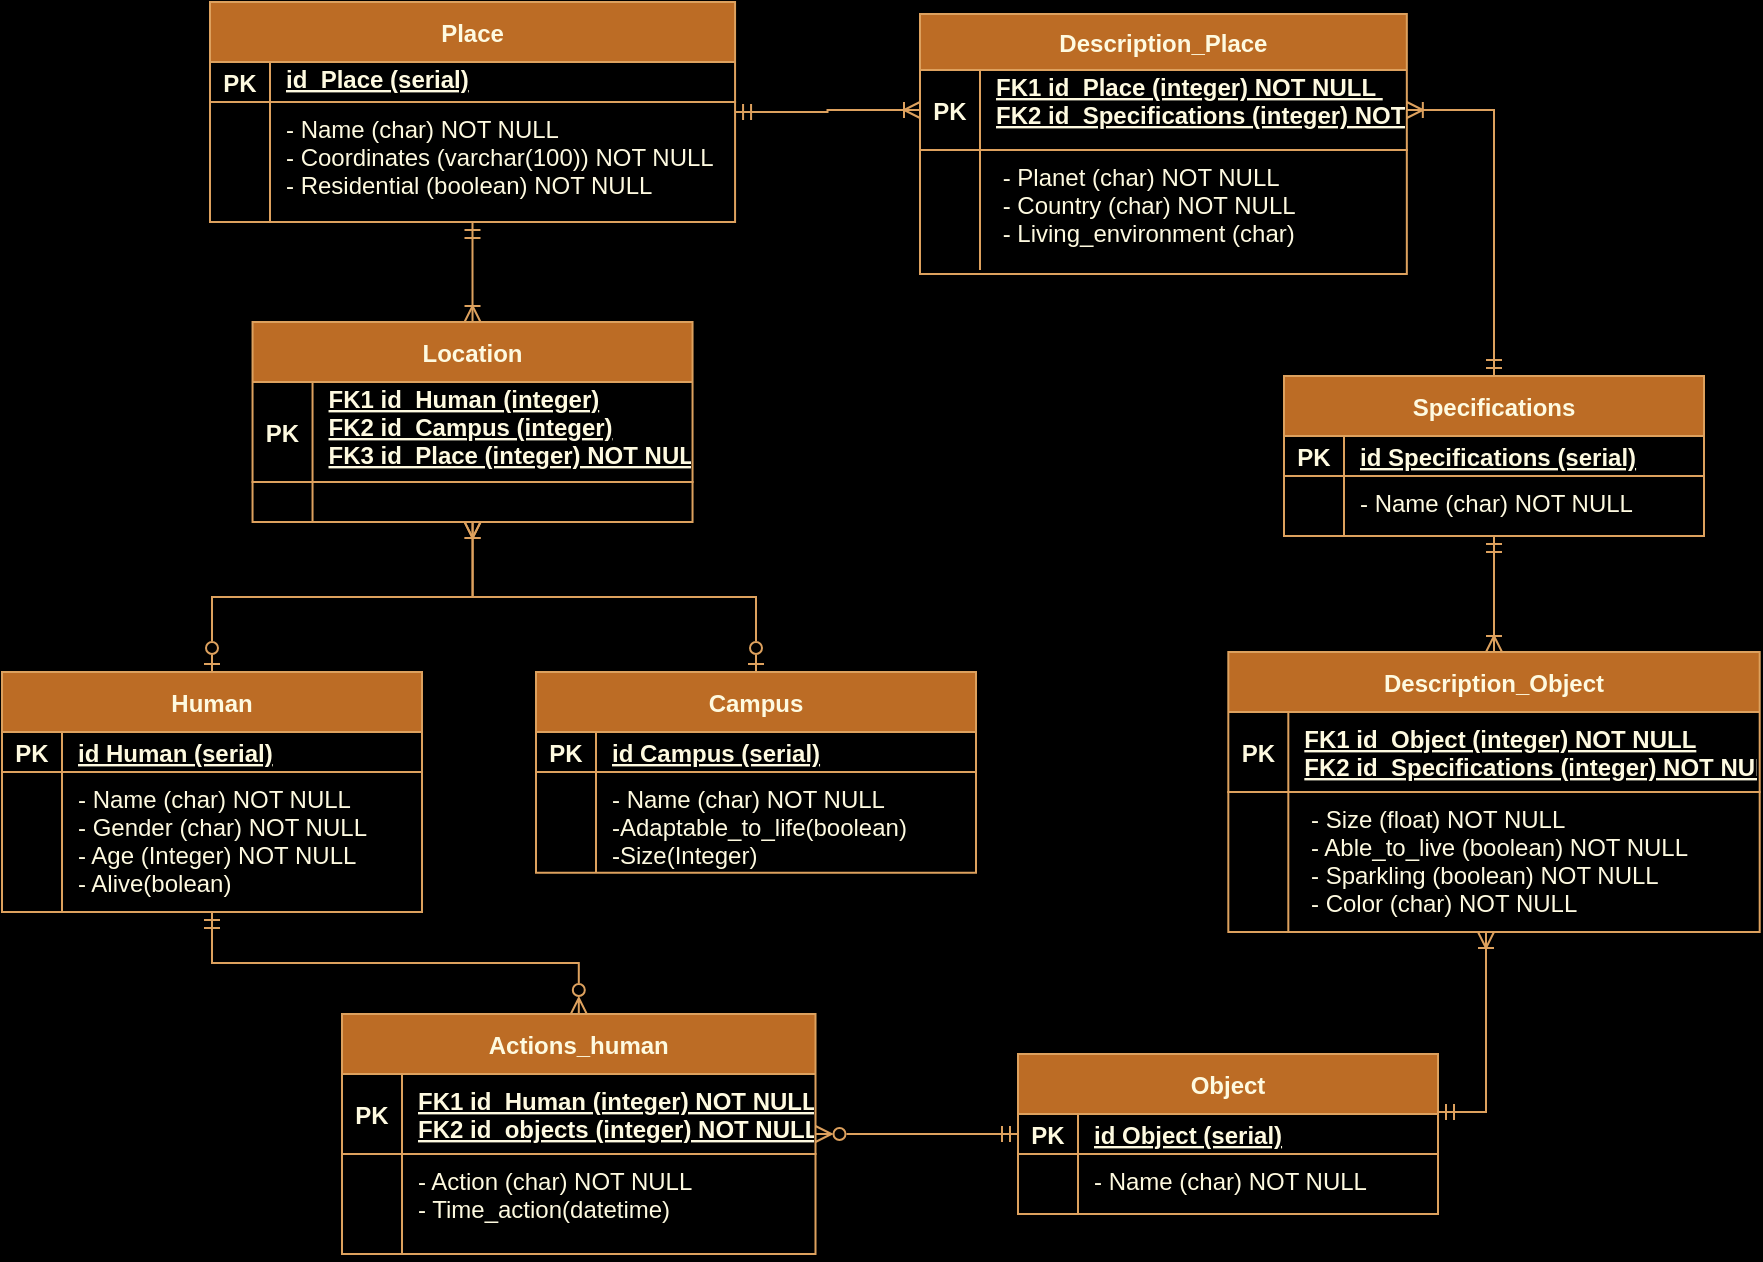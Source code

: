 <mxfile version="24.0.7" type="device">
  <diagram name="Страница — 1" id="NnZHxPoPoMswubaMTCdp">
    <mxGraphModel dx="1213" dy="665" grid="0" gridSize="10" guides="1" tooltips="1" connect="1" arrows="1" fold="1" page="0" pageScale="1" pageWidth="827" pageHeight="1169" background="#000000" math="0" shadow="0">
      <root>
        <mxCell id="0" />
        <mxCell id="1" parent="0" />
        <mxCell id="3BxS0lXqYDwHfiZHYGs5-8" style="edgeStyle=orthogonalEdgeStyle;rounded=0;orthogonalLoop=1;jettySize=auto;html=1;entryX=0.5;entryY=0;entryDx=0;entryDy=0;startArrow=ERmandOne;startFill=0;endArrow=ERoneToMany;endFill=0;labelBackgroundColor=none;strokeColor=#DDA15E;fontColor=default;" parent="1" source="2j_MNDeDKbysm00fd2UD-6" target="3BxS0lXqYDwHfiZHYGs5-1" edge="1">
          <mxGeometry relative="1" as="geometry" />
        </mxCell>
        <mxCell id="3BxS0lXqYDwHfiZHYGs5-43" style="edgeStyle=orthogonalEdgeStyle;rounded=0;orthogonalLoop=1;jettySize=auto;html=1;entryX=0;entryY=0.5;entryDx=0;entryDy=0;startArrow=ERmandOne;startFill=0;endArrow=ERoneToMany;endFill=0;labelBackgroundColor=none;strokeColor=#DDA15E;fontColor=default;" parent="1" source="2j_MNDeDKbysm00fd2UD-6" target="3BxS0lXqYDwHfiZHYGs5-37" edge="1">
          <mxGeometry relative="1" as="geometry" />
        </mxCell>
        <mxCell id="2j_MNDeDKbysm00fd2UD-6" value="Place" style="shape=table;startSize=30;container=1;collapsible=1;childLayout=tableLayout;fixedRows=1;rowLines=0;fontStyle=1;align=center;resizeLast=1;verticalAlign=middle;labelBackgroundColor=none;fillColor=#BC6C25;strokeColor=#DDA15E;fontColor=#FEFAE0;" parent="1" vertex="1">
          <mxGeometry x="124" y="65" width="262.537" height="110" as="geometry">
            <mxRectangle x="-10" y="10" width="180" height="30" as="alternateBounds" />
          </mxGeometry>
        </mxCell>
        <mxCell id="2j_MNDeDKbysm00fd2UD-7" value="" style="shape=partialRectangle;collapsible=0;dropTarget=0;pointerEvents=0;fillColor=none;points=[[0,0.5],[1,0.5]];portConstraint=eastwest;top=0;left=0;right=0;bottom=1;labelBackgroundColor=none;strokeColor=#DDA15E;fontColor=#FEFAE0;" parent="2j_MNDeDKbysm00fd2UD-6" vertex="1">
          <mxGeometry y="30" width="262.537" height="20" as="geometry" />
        </mxCell>
        <mxCell id="2j_MNDeDKbysm00fd2UD-8" value="PK" style="shape=partialRectangle;overflow=hidden;connectable=0;fillColor=none;top=0;left=0;bottom=0;right=0;fontStyle=1;labelBackgroundColor=none;strokeColor=#DDA15E;fontColor=#FEFAE0;" parent="2j_MNDeDKbysm00fd2UD-7" vertex="1">
          <mxGeometry width="30" height="20" as="geometry">
            <mxRectangle width="30" height="20" as="alternateBounds" />
          </mxGeometry>
        </mxCell>
        <mxCell id="2j_MNDeDKbysm00fd2UD-9" value="id_Place (serial)&#xa;" style="shape=partialRectangle;overflow=hidden;connectable=0;fillColor=none;top=0;left=0;bottom=0;right=0;align=left;spacingLeft=6;fontStyle=5;labelBackgroundColor=none;strokeColor=#DDA15E;fontColor=#FEFAE0;" parent="2j_MNDeDKbysm00fd2UD-7" vertex="1">
          <mxGeometry x="30" width="232.537" height="20" as="geometry">
            <mxRectangle width="232.537" height="20" as="alternateBounds" />
          </mxGeometry>
        </mxCell>
        <mxCell id="2j_MNDeDKbysm00fd2UD-10" value="" style="shape=partialRectangle;collapsible=0;dropTarget=0;pointerEvents=0;fillColor=none;points=[[0,0.5],[1,0.5]];portConstraint=eastwest;top=0;left=0;right=0;bottom=0;labelBackgroundColor=none;strokeColor=#DDA15E;fontColor=#FEFAE0;" parent="2j_MNDeDKbysm00fd2UD-6" vertex="1">
          <mxGeometry y="50" width="262.537" height="60" as="geometry" />
        </mxCell>
        <mxCell id="2j_MNDeDKbysm00fd2UD-11" value="" style="shape=partialRectangle;overflow=hidden;connectable=0;fillColor=none;top=0;left=0;bottom=0;right=0;labelBackgroundColor=none;strokeColor=#DDA15E;fontColor=#FEFAE0;" parent="2j_MNDeDKbysm00fd2UD-10" vertex="1">
          <mxGeometry width="30" height="60" as="geometry">
            <mxRectangle width="30" height="60" as="alternateBounds" />
          </mxGeometry>
        </mxCell>
        <mxCell id="2j_MNDeDKbysm00fd2UD-12" value="- Name (char) NOT NULL&#xa;- Coordinates (varchar(100)) NOT NULL&#xa;- Residential (boolean) NOT NULL" style="shape=partialRectangle;overflow=hidden;connectable=0;fillColor=none;top=0;left=0;bottom=0;right=0;align=left;spacingLeft=6;verticalAlign=top;labelBackgroundColor=none;strokeColor=#DDA15E;fontColor=#FEFAE0;" parent="2j_MNDeDKbysm00fd2UD-10" vertex="1">
          <mxGeometry x="30" width="232.537" height="60" as="geometry">
            <mxRectangle width="232.537" height="60" as="alternateBounds" />
          </mxGeometry>
        </mxCell>
        <mxCell id="3BxS0lXqYDwHfiZHYGs5-26" style="edgeStyle=orthogonalEdgeStyle;rounded=0;orthogonalLoop=1;jettySize=auto;html=1;startArrow=ERmandOne;startFill=0;endArrow=ERzeroToMany;endFill=0;labelBackgroundColor=none;strokeColor=#DDA15E;fontColor=default;" parent="1" source="2j_MNDeDKbysm00fd2UD-16" target="N_ES1Cp0_HM9sj915b_s-8" edge="1">
          <mxGeometry relative="1" as="geometry" />
        </mxCell>
        <mxCell id="2j_MNDeDKbysm00fd2UD-16" value="Human" style="shape=table;startSize=30;container=1;collapsible=1;childLayout=tableLayout;fixedRows=1;rowLines=0;fontStyle=1;align=center;resizeLast=1;verticalAlign=middle;labelBackgroundColor=none;fillColor=#BC6C25;strokeColor=#DDA15E;fontColor=#FEFAE0;" parent="1" vertex="1">
          <mxGeometry x="20" y="400" width="210" height="120" as="geometry">
            <mxRectangle x="-10" y="10" width="180" height="30" as="alternateBounds" />
          </mxGeometry>
        </mxCell>
        <mxCell id="2j_MNDeDKbysm00fd2UD-17" value="" style="shape=partialRectangle;collapsible=0;dropTarget=0;pointerEvents=0;fillColor=none;points=[[0,0.5],[1,0.5]];portConstraint=eastwest;top=0;left=0;right=0;bottom=1;labelBackgroundColor=none;strokeColor=#DDA15E;fontColor=#FEFAE0;" parent="2j_MNDeDKbysm00fd2UD-16" vertex="1">
          <mxGeometry y="30" width="210" height="20" as="geometry" />
        </mxCell>
        <mxCell id="2j_MNDeDKbysm00fd2UD-18" value="PK" style="shape=partialRectangle;overflow=hidden;connectable=0;fillColor=none;top=0;left=0;bottom=0;right=0;fontStyle=1;labelBackgroundColor=none;strokeColor=#DDA15E;fontColor=#FEFAE0;" parent="2j_MNDeDKbysm00fd2UD-17" vertex="1">
          <mxGeometry width="30" height="20" as="geometry">
            <mxRectangle width="30" height="20" as="alternateBounds" />
          </mxGeometry>
        </mxCell>
        <mxCell id="2j_MNDeDKbysm00fd2UD-19" value="id Human (serial)" style="shape=partialRectangle;overflow=hidden;connectable=0;fillColor=none;top=0;left=0;bottom=0;right=0;align=left;spacingLeft=6;fontStyle=5;labelBackgroundColor=none;strokeColor=#DDA15E;fontColor=#FEFAE0;" parent="2j_MNDeDKbysm00fd2UD-17" vertex="1">
          <mxGeometry x="30" width="180" height="20" as="geometry">
            <mxRectangle width="180" height="20" as="alternateBounds" />
          </mxGeometry>
        </mxCell>
        <mxCell id="2j_MNDeDKbysm00fd2UD-20" value="" style="shape=partialRectangle;collapsible=0;dropTarget=0;pointerEvents=0;fillColor=none;points=[[0,0.5],[1,0.5]];portConstraint=eastwest;top=0;left=0;right=0;bottom=0;labelBackgroundColor=none;strokeColor=#DDA15E;fontColor=#FEFAE0;" parent="2j_MNDeDKbysm00fd2UD-16" vertex="1">
          <mxGeometry y="50" width="210" height="70" as="geometry" />
        </mxCell>
        <mxCell id="2j_MNDeDKbysm00fd2UD-21" value="" style="shape=partialRectangle;overflow=hidden;connectable=0;fillColor=none;top=0;left=0;bottom=0;right=0;labelBackgroundColor=none;strokeColor=#DDA15E;fontColor=#FEFAE0;" parent="2j_MNDeDKbysm00fd2UD-20" vertex="1">
          <mxGeometry width="30" height="70" as="geometry">
            <mxRectangle width="30" height="70" as="alternateBounds" />
          </mxGeometry>
        </mxCell>
        <mxCell id="2j_MNDeDKbysm00fd2UD-22" value="- Name (char) NOT NULL&#xa;- Gender (char) NOT NULL&#xa;- Age (Integer) NOT NULL&#xa;- Alive(bolean) " style="shape=partialRectangle;overflow=hidden;connectable=0;fillColor=none;top=0;left=0;bottom=0;right=0;align=left;spacingLeft=6;verticalAlign=top;labelBackgroundColor=none;strokeColor=#DDA15E;fontColor=#FEFAE0;" parent="2j_MNDeDKbysm00fd2UD-20" vertex="1">
          <mxGeometry x="30" width="180" height="70" as="geometry">
            <mxRectangle width="180" height="70" as="alternateBounds" />
          </mxGeometry>
        </mxCell>
        <mxCell id="N_ES1Cp0_HM9sj915b_s-1" value="Campus" style="shape=table;startSize=30;container=1;collapsible=1;childLayout=tableLayout;fixedRows=1;rowLines=0;fontStyle=1;align=center;resizeLast=1;verticalAlign=middle;labelBackgroundColor=none;fillColor=#BC6C25;strokeColor=#DDA15E;fontColor=#FEFAE0;" parent="1" vertex="1">
          <mxGeometry x="287" y="400" width="220" height="100.417" as="geometry">
            <mxRectangle x="-10" y="10" width="180" height="30" as="alternateBounds" />
          </mxGeometry>
        </mxCell>
        <mxCell id="N_ES1Cp0_HM9sj915b_s-2" value="" style="shape=partialRectangle;collapsible=0;dropTarget=0;pointerEvents=0;fillColor=none;points=[[0,0.5],[1,0.5]];portConstraint=eastwest;top=0;left=0;right=0;bottom=1;labelBackgroundColor=none;strokeColor=#DDA15E;fontColor=#FEFAE0;" parent="N_ES1Cp0_HM9sj915b_s-1" vertex="1">
          <mxGeometry y="30" width="220" height="20" as="geometry" />
        </mxCell>
        <mxCell id="N_ES1Cp0_HM9sj915b_s-3" value="PK" style="shape=partialRectangle;overflow=hidden;connectable=0;fillColor=none;top=0;left=0;bottom=0;right=0;fontStyle=1;labelBackgroundColor=none;strokeColor=#DDA15E;fontColor=#FEFAE0;" parent="N_ES1Cp0_HM9sj915b_s-2" vertex="1">
          <mxGeometry width="30" height="20" as="geometry">
            <mxRectangle width="30" height="20" as="alternateBounds" />
          </mxGeometry>
        </mxCell>
        <mxCell id="N_ES1Cp0_HM9sj915b_s-4" value="id Campus (serial)" style="shape=partialRectangle;overflow=hidden;connectable=0;fillColor=none;top=0;left=0;bottom=0;right=0;align=left;spacingLeft=6;fontStyle=5;labelBackgroundColor=none;strokeColor=#DDA15E;fontColor=#FEFAE0;" parent="N_ES1Cp0_HM9sj915b_s-2" vertex="1">
          <mxGeometry x="30" width="190" height="20" as="geometry">
            <mxRectangle width="190" height="20" as="alternateBounds" />
          </mxGeometry>
        </mxCell>
        <mxCell id="N_ES1Cp0_HM9sj915b_s-5" value="" style="shape=partialRectangle;collapsible=0;dropTarget=0;pointerEvents=0;fillColor=none;points=[[0,0.5],[1,0.5]];portConstraint=eastwest;top=0;left=0;right=0;bottom=0;labelBackgroundColor=none;strokeColor=#DDA15E;fontColor=#FEFAE0;" parent="N_ES1Cp0_HM9sj915b_s-1" vertex="1">
          <mxGeometry y="50" width="220" height="50" as="geometry" />
        </mxCell>
        <mxCell id="N_ES1Cp0_HM9sj915b_s-6" value="" style="shape=partialRectangle;overflow=hidden;connectable=0;fillColor=none;top=0;left=0;bottom=0;right=0;labelBackgroundColor=none;strokeColor=#DDA15E;fontColor=#FEFAE0;" parent="N_ES1Cp0_HM9sj915b_s-5" vertex="1">
          <mxGeometry width="30" height="50" as="geometry">
            <mxRectangle width="30" height="50" as="alternateBounds" />
          </mxGeometry>
        </mxCell>
        <mxCell id="N_ES1Cp0_HM9sj915b_s-7" value="- Name (char) NOT NULL&#xa;-Adaptable_to_life(boolean)&#xa;-Size(Integer)" style="shape=partialRectangle;overflow=hidden;connectable=0;fillColor=none;top=0;left=0;bottom=0;right=0;align=left;spacingLeft=6;verticalAlign=top;labelBackgroundColor=none;strokeColor=#DDA15E;fontColor=#FEFAE0;" parent="N_ES1Cp0_HM9sj915b_s-5" vertex="1">
          <mxGeometry x="30" width="190" height="50" as="geometry">
            <mxRectangle width="190" height="50" as="alternateBounds" />
          </mxGeometry>
        </mxCell>
        <mxCell id="3BxS0lXqYDwHfiZHYGs5-28" style="edgeStyle=orthogonalEdgeStyle;rounded=0;orthogonalLoop=1;jettySize=auto;html=1;entryX=0;entryY=0.5;entryDx=0;entryDy=0;startArrow=ERzeroToMany;startFill=0;endArrow=ERmandOne;endFill=0;labelBackgroundColor=none;strokeColor=#DDA15E;fontColor=default;" parent="1" source="N_ES1Cp0_HM9sj915b_s-8" target="3BxS0lXqYDwHfiZHYGs5-12" edge="1">
          <mxGeometry relative="1" as="geometry" />
        </mxCell>
        <mxCell id="N_ES1Cp0_HM9sj915b_s-8" value="Actions_human" style="shape=table;startSize=30;container=1;collapsible=1;childLayout=tableLayout;fixedRows=1;rowLines=0;fontStyle=1;align=center;resizeLast=1;verticalAlign=middle;labelBackgroundColor=none;fillColor=#BC6C25;strokeColor=#DDA15E;fontColor=#FEFAE0;" parent="1" vertex="1">
          <mxGeometry x="190" y="571" width="236.75" height="120" as="geometry">
            <mxRectangle x="-10" y="10" width="180" height="30" as="alternateBounds" />
          </mxGeometry>
        </mxCell>
        <mxCell id="N_ES1Cp0_HM9sj915b_s-9" value="" style="shape=partialRectangle;collapsible=0;dropTarget=0;pointerEvents=0;fillColor=none;points=[[0,0.5],[1,0.5]];portConstraint=eastwest;top=0;left=0;right=0;bottom=1;labelBackgroundColor=none;strokeColor=#DDA15E;fontColor=#FEFAE0;" parent="N_ES1Cp0_HM9sj915b_s-8" vertex="1">
          <mxGeometry y="30" width="236.75" height="40" as="geometry" />
        </mxCell>
        <mxCell id="N_ES1Cp0_HM9sj915b_s-10" value="PK" style="shape=partialRectangle;overflow=hidden;connectable=0;fillColor=none;top=0;left=0;bottom=0;right=0;fontStyle=1;labelBackgroundColor=none;strokeColor=#DDA15E;fontColor=#FEFAE0;" parent="N_ES1Cp0_HM9sj915b_s-9" vertex="1">
          <mxGeometry width="30" height="40" as="geometry">
            <mxRectangle width="30" height="40" as="alternateBounds" />
          </mxGeometry>
        </mxCell>
        <mxCell id="N_ES1Cp0_HM9sj915b_s-11" value="FK1 id_Human (integer) NOT NULL&#xa;FK2 id_objects (integer) NOT NULL" style="shape=partialRectangle;overflow=hidden;connectable=0;fillColor=none;top=0;left=0;bottom=0;right=0;align=left;spacingLeft=6;fontStyle=5;labelBackgroundColor=none;strokeColor=#DDA15E;fontColor=#FEFAE0;" parent="N_ES1Cp0_HM9sj915b_s-9" vertex="1">
          <mxGeometry x="30" width="206.75" height="40" as="geometry">
            <mxRectangle width="206.75" height="40" as="alternateBounds" />
          </mxGeometry>
        </mxCell>
        <mxCell id="N_ES1Cp0_HM9sj915b_s-12" value="" style="shape=partialRectangle;collapsible=0;dropTarget=0;pointerEvents=0;fillColor=none;points=[[0,0.5],[1,0.5]];portConstraint=eastwest;top=0;left=0;right=0;bottom=0;labelBackgroundColor=none;strokeColor=#DDA15E;fontColor=#FEFAE0;" parent="N_ES1Cp0_HM9sj915b_s-8" vertex="1">
          <mxGeometry y="70" width="236.75" height="50" as="geometry" />
        </mxCell>
        <mxCell id="N_ES1Cp0_HM9sj915b_s-13" value="" style="shape=partialRectangle;overflow=hidden;connectable=0;fillColor=none;top=0;left=0;bottom=0;right=0;labelBackgroundColor=none;strokeColor=#DDA15E;fontColor=#FEFAE0;" parent="N_ES1Cp0_HM9sj915b_s-12" vertex="1">
          <mxGeometry width="30" height="50" as="geometry">
            <mxRectangle width="30" height="50" as="alternateBounds" />
          </mxGeometry>
        </mxCell>
        <mxCell id="N_ES1Cp0_HM9sj915b_s-14" value="- Action (char) NOT NULL&#xa;- Time_action(datetime)" style="shape=partialRectangle;overflow=hidden;connectable=0;fillColor=none;top=0;left=0;bottom=0;right=0;align=left;spacingLeft=6;verticalAlign=top;labelBackgroundColor=none;strokeColor=#DDA15E;fontColor=#FEFAE0;" parent="N_ES1Cp0_HM9sj915b_s-12" vertex="1">
          <mxGeometry x="30" width="206.75" height="50" as="geometry">
            <mxRectangle width="206.75" height="50" as="alternateBounds" />
          </mxGeometry>
        </mxCell>
        <mxCell id="3BxS0lXqYDwHfiZHYGs5-9" style="edgeStyle=orthogonalEdgeStyle;rounded=0;orthogonalLoop=1;jettySize=auto;html=1;startArrow=ERoneToMany;startFill=0;endArrow=ERzeroToOne;endFill=0;labelBackgroundColor=none;strokeColor=#DDA15E;fontColor=default;" parent="1" source="3BxS0lXqYDwHfiZHYGs5-1" target="N_ES1Cp0_HM9sj915b_s-1" edge="1">
          <mxGeometry relative="1" as="geometry" />
        </mxCell>
        <mxCell id="3BxS0lXqYDwHfiZHYGs5-10" style="edgeStyle=orthogonalEdgeStyle;rounded=0;orthogonalLoop=1;jettySize=auto;html=1;entryX=0.5;entryY=0;entryDx=0;entryDy=0;startArrow=ERoneToMany;startFill=0;endArrow=ERzeroToOne;endFill=0;labelBackgroundColor=none;strokeColor=#DDA15E;fontColor=default;" parent="1" source="3BxS0lXqYDwHfiZHYGs5-1" target="2j_MNDeDKbysm00fd2UD-16" edge="1">
          <mxGeometry relative="1" as="geometry" />
        </mxCell>
        <mxCell id="3BxS0lXqYDwHfiZHYGs5-1" value="Location" style="shape=table;startSize=30;container=1;collapsible=1;childLayout=tableLayout;fixedRows=1;rowLines=0;fontStyle=1;align=center;resizeLast=1;verticalAlign=middle;labelBackgroundColor=none;fillColor=#BC6C25;strokeColor=#DDA15E;fontColor=#FEFAE0;" parent="1" vertex="1">
          <mxGeometry x="145.27" y="225" width="220" height="100" as="geometry">
            <mxRectangle x="-10" y="10" width="180" height="30" as="alternateBounds" />
          </mxGeometry>
        </mxCell>
        <mxCell id="3BxS0lXqYDwHfiZHYGs5-2" value="" style="shape=partialRectangle;collapsible=0;dropTarget=0;pointerEvents=0;fillColor=none;points=[[0,0.5],[1,0.5]];portConstraint=eastwest;top=0;left=0;right=0;bottom=1;labelBackgroundColor=none;strokeColor=#DDA15E;fontColor=#FEFAE0;" parent="3BxS0lXqYDwHfiZHYGs5-1" vertex="1">
          <mxGeometry y="30" width="220" height="50" as="geometry" />
        </mxCell>
        <mxCell id="3BxS0lXqYDwHfiZHYGs5-3" value="PK" style="shape=partialRectangle;overflow=hidden;connectable=0;fillColor=none;top=0;left=0;bottom=0;right=0;fontStyle=1;labelBackgroundColor=none;strokeColor=#DDA15E;fontColor=#FEFAE0;" parent="3BxS0lXqYDwHfiZHYGs5-2" vertex="1">
          <mxGeometry width="30" height="50" as="geometry">
            <mxRectangle width="30" height="50" as="alternateBounds" />
          </mxGeometry>
        </mxCell>
        <mxCell id="3BxS0lXqYDwHfiZHYGs5-4" value="FK1 id_Human (integer)&#xa;FK2 id_Campus (integer)&#xa;FK3 id_Place (integer) NOT NULL&#xa;" style="shape=partialRectangle;overflow=hidden;connectable=0;fillColor=none;top=0;left=0;bottom=0;right=0;align=left;spacingLeft=6;fontStyle=5;labelBackgroundColor=none;strokeColor=#DDA15E;fontColor=#FEFAE0;" parent="3BxS0lXqYDwHfiZHYGs5-2" vertex="1">
          <mxGeometry x="30" width="190" height="50" as="geometry">
            <mxRectangle width="190" height="50" as="alternateBounds" />
          </mxGeometry>
        </mxCell>
        <mxCell id="3BxS0lXqYDwHfiZHYGs5-5" value="" style="shape=partialRectangle;collapsible=0;dropTarget=0;pointerEvents=0;fillColor=none;points=[[0,0.5],[1,0.5]];portConstraint=eastwest;top=0;left=0;right=0;bottom=0;labelBackgroundColor=none;strokeColor=#DDA15E;fontColor=#FEFAE0;" parent="3BxS0lXqYDwHfiZHYGs5-1" vertex="1">
          <mxGeometry y="80" width="220" height="20" as="geometry" />
        </mxCell>
        <mxCell id="3BxS0lXqYDwHfiZHYGs5-6" value="" style="shape=partialRectangle;overflow=hidden;connectable=0;fillColor=none;top=0;left=0;bottom=0;right=0;labelBackgroundColor=none;strokeColor=#DDA15E;fontColor=#FEFAE0;" parent="3BxS0lXqYDwHfiZHYGs5-5" vertex="1">
          <mxGeometry width="30" height="20" as="geometry">
            <mxRectangle width="30" height="20" as="alternateBounds" />
          </mxGeometry>
        </mxCell>
        <mxCell id="3BxS0lXqYDwHfiZHYGs5-7" value="" style="shape=partialRectangle;overflow=hidden;connectable=0;fillColor=none;top=0;left=0;bottom=0;right=0;align=left;spacingLeft=6;verticalAlign=top;labelBackgroundColor=none;strokeColor=#DDA15E;fontColor=#FEFAE0;" parent="3BxS0lXqYDwHfiZHYGs5-5" vertex="1">
          <mxGeometry x="30" width="190" height="20" as="geometry">
            <mxRectangle width="190" height="20" as="alternateBounds" />
          </mxGeometry>
        </mxCell>
        <mxCell id="3BxS0lXqYDwHfiZHYGs5-11" value="Object" style="shape=table;startSize=30;container=1;collapsible=1;childLayout=tableLayout;fixedRows=1;rowLines=0;fontStyle=1;align=center;resizeLast=1;verticalAlign=middle;labelBackgroundColor=none;fillColor=#BC6C25;strokeColor=#DDA15E;fontColor=#FEFAE0;" parent="1" vertex="1">
          <mxGeometry x="528" y="591" width="210" height="80" as="geometry">
            <mxRectangle x="-10" y="10" width="180" height="30" as="alternateBounds" />
          </mxGeometry>
        </mxCell>
        <mxCell id="3BxS0lXqYDwHfiZHYGs5-12" value="" style="shape=partialRectangle;collapsible=0;dropTarget=0;pointerEvents=0;fillColor=none;points=[[0,0.5],[1,0.5]];portConstraint=eastwest;top=0;left=0;right=0;bottom=1;labelBackgroundColor=none;strokeColor=#DDA15E;fontColor=#FEFAE0;" parent="3BxS0lXqYDwHfiZHYGs5-11" vertex="1">
          <mxGeometry y="30" width="210" height="20" as="geometry" />
        </mxCell>
        <mxCell id="3BxS0lXqYDwHfiZHYGs5-13" value="PK" style="shape=partialRectangle;overflow=hidden;connectable=0;fillColor=none;top=0;left=0;bottom=0;right=0;fontStyle=1;labelBackgroundColor=none;strokeColor=#DDA15E;fontColor=#FEFAE0;" parent="3BxS0lXqYDwHfiZHYGs5-12" vertex="1">
          <mxGeometry width="30" height="20" as="geometry">
            <mxRectangle width="30" height="20" as="alternateBounds" />
          </mxGeometry>
        </mxCell>
        <mxCell id="3BxS0lXqYDwHfiZHYGs5-14" value="id Object (serial)" style="shape=partialRectangle;overflow=hidden;connectable=0;fillColor=none;top=0;left=0;bottom=0;right=0;align=left;spacingLeft=6;fontStyle=5;labelBackgroundColor=none;strokeColor=#DDA15E;fontColor=#FEFAE0;" parent="3BxS0lXqYDwHfiZHYGs5-12" vertex="1">
          <mxGeometry x="30" width="180" height="20" as="geometry">
            <mxRectangle width="180" height="20" as="alternateBounds" />
          </mxGeometry>
        </mxCell>
        <mxCell id="3BxS0lXqYDwHfiZHYGs5-15" value="" style="shape=partialRectangle;collapsible=0;dropTarget=0;pointerEvents=0;fillColor=none;points=[[0,0.5],[1,0.5]];portConstraint=eastwest;top=0;left=0;right=0;bottom=0;labelBackgroundColor=none;strokeColor=#DDA15E;fontColor=#FEFAE0;" parent="3BxS0lXqYDwHfiZHYGs5-11" vertex="1">
          <mxGeometry y="50" width="210" height="30" as="geometry" />
        </mxCell>
        <mxCell id="3BxS0lXqYDwHfiZHYGs5-16" value="" style="shape=partialRectangle;overflow=hidden;connectable=0;fillColor=none;top=0;left=0;bottom=0;right=0;labelBackgroundColor=none;strokeColor=#DDA15E;fontColor=#FEFAE0;" parent="3BxS0lXqYDwHfiZHYGs5-15" vertex="1">
          <mxGeometry width="30" height="30" as="geometry">
            <mxRectangle width="30" height="30" as="alternateBounds" />
          </mxGeometry>
        </mxCell>
        <mxCell id="3BxS0lXqYDwHfiZHYGs5-17" value="- Name (char) NOT NULL&#xa;" style="shape=partialRectangle;overflow=hidden;connectable=0;fillColor=none;top=0;left=0;bottom=0;right=0;align=left;spacingLeft=6;verticalAlign=top;labelBackgroundColor=none;strokeColor=#DDA15E;fontColor=#FEFAE0;" parent="3BxS0lXqYDwHfiZHYGs5-15" vertex="1">
          <mxGeometry x="30" width="180" height="30" as="geometry">
            <mxRectangle width="180" height="30" as="alternateBounds" />
          </mxGeometry>
        </mxCell>
        <mxCell id="3BxS0lXqYDwHfiZHYGs5-44" style="edgeStyle=orthogonalEdgeStyle;rounded=0;orthogonalLoop=1;jettySize=auto;html=1;entryX=1;entryY=0.5;entryDx=0;entryDy=0;startArrow=ERmandOne;startFill=0;endArrow=ERoneToMany;endFill=0;labelBackgroundColor=none;strokeColor=#DDA15E;fontColor=default;" parent="1" source="3BxS0lXqYDwHfiZHYGs5-19" target="3BxS0lXqYDwHfiZHYGs5-37" edge="1">
          <mxGeometry relative="1" as="geometry" />
        </mxCell>
        <mxCell id="3BxS0lXqYDwHfiZHYGs5-46" style="edgeStyle=orthogonalEdgeStyle;rounded=0;orthogonalLoop=1;jettySize=auto;html=1;entryX=0.5;entryY=0;entryDx=0;entryDy=0;endArrow=ERoneToMany;endFill=0;startArrow=ERmandOne;startFill=0;labelBackgroundColor=none;strokeColor=#DDA15E;fontColor=default;" parent="1" source="3BxS0lXqYDwHfiZHYGs5-19" target="3BxS0lXqYDwHfiZHYGs5-29" edge="1">
          <mxGeometry relative="1" as="geometry" />
        </mxCell>
        <mxCell id="3BxS0lXqYDwHfiZHYGs5-19" value="Specifications" style="shape=table;startSize=30;container=1;collapsible=1;childLayout=tableLayout;fixedRows=1;rowLines=0;fontStyle=1;align=center;resizeLast=1;verticalAlign=middle;labelBackgroundColor=none;fillColor=#BC6C25;strokeColor=#DDA15E;fontColor=#FEFAE0;" parent="1" vertex="1">
          <mxGeometry x="661" y="252" width="210" height="80" as="geometry">
            <mxRectangle x="-10" y="10" width="180" height="30" as="alternateBounds" />
          </mxGeometry>
        </mxCell>
        <mxCell id="3BxS0lXqYDwHfiZHYGs5-20" value="" style="shape=partialRectangle;collapsible=0;dropTarget=0;pointerEvents=0;fillColor=none;points=[[0,0.5],[1,0.5]];portConstraint=eastwest;top=0;left=0;right=0;bottom=1;labelBackgroundColor=none;strokeColor=#DDA15E;fontColor=#FEFAE0;" parent="3BxS0lXqYDwHfiZHYGs5-19" vertex="1">
          <mxGeometry y="30" width="210" height="20" as="geometry" />
        </mxCell>
        <mxCell id="3BxS0lXqYDwHfiZHYGs5-21" value="PK" style="shape=partialRectangle;overflow=hidden;connectable=0;fillColor=none;top=0;left=0;bottom=0;right=0;fontStyle=1;labelBackgroundColor=none;strokeColor=#DDA15E;fontColor=#FEFAE0;" parent="3BxS0lXqYDwHfiZHYGs5-20" vertex="1">
          <mxGeometry width="30" height="20" as="geometry">
            <mxRectangle width="30" height="20" as="alternateBounds" />
          </mxGeometry>
        </mxCell>
        <mxCell id="3BxS0lXqYDwHfiZHYGs5-22" value="id Specifications (serial)" style="shape=partialRectangle;overflow=hidden;connectable=0;fillColor=none;top=0;left=0;bottom=0;right=0;align=left;spacingLeft=6;fontStyle=5;labelBackgroundColor=none;strokeColor=#DDA15E;fontColor=#FEFAE0;" parent="3BxS0lXqYDwHfiZHYGs5-20" vertex="1">
          <mxGeometry x="30" width="180" height="20" as="geometry">
            <mxRectangle width="180" height="20" as="alternateBounds" />
          </mxGeometry>
        </mxCell>
        <mxCell id="3BxS0lXqYDwHfiZHYGs5-23" value="" style="shape=partialRectangle;collapsible=0;dropTarget=0;pointerEvents=0;fillColor=none;points=[[0,0.5],[1,0.5]];portConstraint=eastwest;top=0;left=0;right=0;bottom=0;labelBackgroundColor=none;strokeColor=#DDA15E;fontColor=#FEFAE0;" parent="3BxS0lXqYDwHfiZHYGs5-19" vertex="1">
          <mxGeometry y="50" width="210" height="30" as="geometry" />
        </mxCell>
        <mxCell id="3BxS0lXqYDwHfiZHYGs5-24" value="" style="shape=partialRectangle;overflow=hidden;connectable=0;fillColor=none;top=0;left=0;bottom=0;right=0;labelBackgroundColor=none;strokeColor=#DDA15E;fontColor=#FEFAE0;" parent="3BxS0lXqYDwHfiZHYGs5-23" vertex="1">
          <mxGeometry width="30" height="30" as="geometry">
            <mxRectangle width="30" height="30" as="alternateBounds" />
          </mxGeometry>
        </mxCell>
        <mxCell id="3BxS0lXqYDwHfiZHYGs5-25" value="- Name (char) NOT NULL&#xa;" style="shape=partialRectangle;overflow=hidden;connectable=0;fillColor=none;top=0;left=0;bottom=0;right=0;align=left;spacingLeft=6;verticalAlign=top;labelBackgroundColor=none;strokeColor=#DDA15E;fontColor=#FEFAE0;" parent="3BxS0lXqYDwHfiZHYGs5-23" vertex="1">
          <mxGeometry x="30" width="180" height="30" as="geometry">
            <mxRectangle width="180" height="30" as="alternateBounds" />
          </mxGeometry>
        </mxCell>
        <mxCell id="3BxS0lXqYDwHfiZHYGs5-29" value="Description_Object" style="shape=table;startSize=30;container=1;collapsible=1;childLayout=tableLayout;fixedRows=1;rowLines=0;fontStyle=1;align=center;resizeLast=1;verticalAlign=middle;labelBackgroundColor=none;fillColor=#BC6C25;strokeColor=#DDA15E;fontColor=#FEFAE0;" parent="1" vertex="1">
          <mxGeometry x="633.16" y="390" width="265.689" height="140" as="geometry">
            <mxRectangle x="-10" y="10" width="180" height="30" as="alternateBounds" />
          </mxGeometry>
        </mxCell>
        <mxCell id="3BxS0lXqYDwHfiZHYGs5-30" value="" style="shape=partialRectangle;collapsible=0;dropTarget=0;pointerEvents=0;fillColor=none;points=[[0,0.5],[1,0.5]];portConstraint=eastwest;top=0;left=0;right=0;bottom=1;labelBackgroundColor=none;strokeColor=#DDA15E;fontColor=#FEFAE0;" parent="3BxS0lXqYDwHfiZHYGs5-29" vertex="1">
          <mxGeometry y="30" width="265.689" height="40" as="geometry" />
        </mxCell>
        <mxCell id="3BxS0lXqYDwHfiZHYGs5-31" value="PK" style="shape=partialRectangle;overflow=hidden;connectable=0;fillColor=none;top=0;left=0;bottom=0;right=0;fontStyle=1;labelBackgroundColor=none;strokeColor=#DDA15E;fontColor=#FEFAE0;" parent="3BxS0lXqYDwHfiZHYGs5-30" vertex="1">
          <mxGeometry width="30" height="40" as="geometry">
            <mxRectangle width="30" height="40" as="alternateBounds" />
          </mxGeometry>
        </mxCell>
        <mxCell id="3BxS0lXqYDwHfiZHYGs5-32" value="FK1 id_Object (integer) NOT NULL&#xa;FK2 id_Specifications (integer) NOT NULL" style="shape=partialRectangle;overflow=hidden;connectable=0;fillColor=none;top=0;left=0;bottom=0;right=0;align=left;spacingLeft=6;fontStyle=5;labelBackgroundColor=none;strokeColor=#DDA15E;fontColor=#FEFAE0;" parent="3BxS0lXqYDwHfiZHYGs5-30" vertex="1">
          <mxGeometry x="30" width="235.689" height="40" as="geometry">
            <mxRectangle width="235.689" height="40" as="alternateBounds" />
          </mxGeometry>
        </mxCell>
        <mxCell id="3BxS0lXqYDwHfiZHYGs5-33" value="" style="shape=partialRectangle;collapsible=0;dropTarget=0;pointerEvents=0;fillColor=none;points=[[0,0.5],[1,0.5]];portConstraint=eastwest;top=0;left=0;right=0;bottom=0;labelBackgroundColor=none;strokeColor=#DDA15E;fontColor=#FEFAE0;" parent="3BxS0lXqYDwHfiZHYGs5-29" vertex="1">
          <mxGeometry y="70" width="265.689" height="70" as="geometry" />
        </mxCell>
        <mxCell id="3BxS0lXqYDwHfiZHYGs5-34" value="" style="shape=partialRectangle;overflow=hidden;connectable=0;fillColor=none;top=0;left=0;bottom=0;right=0;labelBackgroundColor=none;strokeColor=#DDA15E;fontColor=#FEFAE0;" parent="3BxS0lXqYDwHfiZHYGs5-33" vertex="1">
          <mxGeometry width="30" height="70" as="geometry">
            <mxRectangle width="30" height="70" as="alternateBounds" />
          </mxGeometry>
        </mxCell>
        <mxCell id="3BxS0lXqYDwHfiZHYGs5-35" value=" - Size (float) NOT NULL&#xa; - Able_to_live (boolean) NOT NULL&#xa; - Sparkling (boolean) NOT NULL&#xa; - Color (char) NOT NULL" style="shape=partialRectangle;overflow=hidden;connectable=0;fillColor=none;top=0;left=0;bottom=0;right=0;align=left;spacingLeft=6;verticalAlign=top;labelBackgroundColor=none;strokeColor=#DDA15E;fontColor=#FEFAE0;" parent="3BxS0lXqYDwHfiZHYGs5-33" vertex="1">
          <mxGeometry x="30" width="235.689" height="70" as="geometry">
            <mxRectangle width="235.689" height="70" as="alternateBounds" />
          </mxGeometry>
        </mxCell>
        <mxCell id="3BxS0lXqYDwHfiZHYGs5-36" value="Description_Place" style="shape=table;startSize=28;container=1;collapsible=1;childLayout=tableLayout;fixedRows=1;rowLines=0;fontStyle=1;align=center;resizeLast=1;verticalAlign=middle;labelBackgroundColor=none;fillColor=#BC6C25;strokeColor=#DDA15E;fontColor=#FEFAE0;" parent="1" vertex="1">
          <mxGeometry x="479" y="71" width="243.417" height="130" as="geometry">
            <mxRectangle x="-10" y="10" width="180" height="30" as="alternateBounds" />
          </mxGeometry>
        </mxCell>
        <mxCell id="3BxS0lXqYDwHfiZHYGs5-37" value="" style="shape=partialRectangle;collapsible=0;dropTarget=0;pointerEvents=0;fillColor=none;points=[[0,0.5],[1,0.5]];portConstraint=eastwest;top=0;left=0;right=0;bottom=1;labelBackgroundColor=none;strokeColor=#DDA15E;fontColor=#FEFAE0;" parent="3BxS0lXqYDwHfiZHYGs5-36" vertex="1">
          <mxGeometry y="28" width="243.417" height="40" as="geometry" />
        </mxCell>
        <mxCell id="3BxS0lXqYDwHfiZHYGs5-38" value="PK" style="shape=partialRectangle;overflow=hidden;connectable=0;fillColor=none;top=0;left=0;bottom=0;right=0;fontStyle=1;labelBackgroundColor=none;strokeColor=#DDA15E;fontColor=#FEFAE0;" parent="3BxS0lXqYDwHfiZHYGs5-37" vertex="1">
          <mxGeometry width="30" height="40" as="geometry">
            <mxRectangle width="30" height="40" as="alternateBounds" />
          </mxGeometry>
        </mxCell>
        <mxCell id="3BxS0lXqYDwHfiZHYGs5-39" value="FK1 id_Place (integer) NOT NULL &#xa;FK2 id_Specifications (integer) NOT NULL&#xa;" style="shape=partialRectangle;overflow=hidden;connectable=0;fillColor=none;top=0;left=0;bottom=0;right=0;align=left;spacingLeft=6;fontStyle=5;labelBackgroundColor=none;strokeColor=#DDA15E;fontColor=#FEFAE0;" parent="3BxS0lXqYDwHfiZHYGs5-37" vertex="1">
          <mxGeometry x="30" width="213.417" height="40" as="geometry">
            <mxRectangle width="213.417" height="40" as="alternateBounds" />
          </mxGeometry>
        </mxCell>
        <mxCell id="3BxS0lXqYDwHfiZHYGs5-40" value="" style="shape=partialRectangle;collapsible=0;dropTarget=0;pointerEvents=0;fillColor=none;points=[[0,0.5],[1,0.5]];portConstraint=eastwest;top=0;left=0;right=0;bottom=0;labelBackgroundColor=none;strokeColor=#DDA15E;fontColor=#FEFAE0;" parent="3BxS0lXqYDwHfiZHYGs5-36" vertex="1">
          <mxGeometry y="68" width="243.417" height="60" as="geometry" />
        </mxCell>
        <mxCell id="3BxS0lXqYDwHfiZHYGs5-41" value="" style="shape=partialRectangle;overflow=hidden;connectable=0;fillColor=none;top=0;left=0;bottom=0;right=0;labelBackgroundColor=none;strokeColor=#DDA15E;fontColor=#FEFAE0;" parent="3BxS0lXqYDwHfiZHYGs5-40" vertex="1">
          <mxGeometry width="30" height="60" as="geometry">
            <mxRectangle width="30" height="60" as="alternateBounds" />
          </mxGeometry>
        </mxCell>
        <mxCell id="3BxS0lXqYDwHfiZHYGs5-42" value=" - Planet (char) NOT NULL&#xa; - Country (char) NOT NULL&#xa; - Living_environment (char)" style="shape=partialRectangle;overflow=hidden;connectable=0;fillColor=none;top=0;left=0;bottom=0;right=0;align=left;spacingLeft=6;verticalAlign=top;labelBackgroundColor=none;strokeColor=#DDA15E;fontColor=#FEFAE0;" parent="3BxS0lXqYDwHfiZHYGs5-40" vertex="1">
          <mxGeometry x="30" width="213.417" height="60" as="geometry">
            <mxRectangle width="213.417" height="60" as="alternateBounds" />
          </mxGeometry>
        </mxCell>
        <mxCell id="3BxS0lXqYDwHfiZHYGs5-45" style="edgeStyle=orthogonalEdgeStyle;rounded=0;orthogonalLoop=1;jettySize=auto;html=1;startArrow=ERmandOne;startFill=0;endArrow=ERoneToMany;endFill=0;labelBackgroundColor=none;strokeColor=#DDA15E;fontColor=default;" parent="1" source="3BxS0lXqYDwHfiZHYGs5-11" edge="1">
          <mxGeometry relative="1" as="geometry">
            <Array as="points">
              <mxPoint x="645" y="620" />
              <mxPoint x="762" y="620" />
              <mxPoint x="762" y="532" />
            </Array>
            <mxPoint x="762" y="530" as="targetPoint" />
          </mxGeometry>
        </mxCell>
      </root>
    </mxGraphModel>
  </diagram>
</mxfile>
